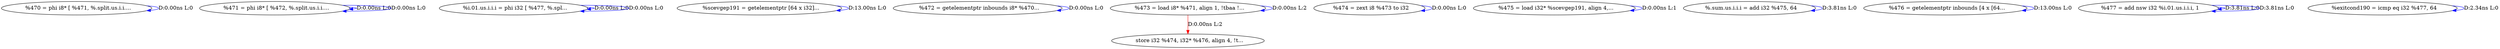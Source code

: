 digraph {
Node0x4166ad0[label="  %470 = phi i8* [ %471, %.split.us.i.i...."];
Node0x4166ad0 -> Node0x4166ad0[label="D:0.00ns L:0",color=blue];
Node0x4166c10[label="  %471 = phi i8* [ %472, %.split.us.i.i...."];
Node0x4166c10 -> Node0x4166c10[label="D:0.00ns L:0",color=blue];
Node0x4166c10 -> Node0x4166c10[label="D:0.00ns L:0",color=blue];
Node0x4166d50[label="  %i.01.us.i.i.i = phi i32 [ %477, %.spl..."];
Node0x4166d50 -> Node0x4166d50[label="D:0.00ns L:0",color=blue];
Node0x4166d50 -> Node0x4166d50[label="D:0.00ns L:0",color=blue];
Node0x4166e90[label="  %scevgep191 = getelementptr [64 x i32]..."];
Node0x4166e90 -> Node0x4166e90[label="D:13.00ns L:0",color=blue];
Node0x4166fd0[label="  %472 = getelementptr inbounds i8* %470..."];
Node0x4166fd0 -> Node0x4166fd0[label="D:0.00ns L:0",color=blue];
Node0x4167110[label="  %473 = load i8* %471, align 1, !tbaa !..."];
Node0x4167110 -> Node0x4167110[label="D:0.00ns L:2",color=blue];
Node0x4167750[label="  store i32 %474, i32* %476, align 4, !t..."];
Node0x4167110 -> Node0x4167750[label="D:0.00ns L:2",color=red];
Node0x4167250[label="  %474 = zext i8 %473 to i32"];
Node0x4167250 -> Node0x4167250[label="D:0.00ns L:0",color=blue];
Node0x4167390[label="  %475 = load i32* %scevgep191, align 4,..."];
Node0x4167390 -> Node0x4167390[label="D:0.00ns L:1",color=blue];
Node0x41674d0[label="  %.sum.us.i.i.i = add i32 %475, 64"];
Node0x41674d0 -> Node0x41674d0[label="D:3.81ns L:0",color=blue];
Node0x4167610[label="  %476 = getelementptr inbounds [4 x [64..."];
Node0x4167610 -> Node0x4167610[label="D:13.00ns L:0",color=blue];
Node0x4167890[label="  %477 = add nsw i32 %i.01.us.i.i.i, 1"];
Node0x4167890 -> Node0x4167890[label="D:3.81ns L:0",color=blue];
Node0x4167890 -> Node0x4167890[label="D:3.81ns L:0",color=blue];
Node0x41679d0[label="  %exitcond190 = icmp eq i32 %477, 64"];
Node0x41679d0 -> Node0x41679d0[label="D:2.34ns L:0",color=blue];
}
